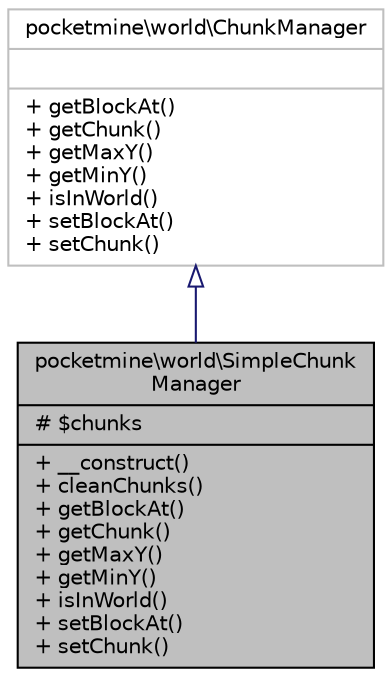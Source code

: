 digraph "pocketmine\world\SimpleChunkManager"
{
 // INTERACTIVE_SVG=YES
 // LATEX_PDF_SIZE
  edge [fontname="Helvetica",fontsize="10",labelfontname="Helvetica",labelfontsize="10"];
  node [fontname="Helvetica",fontsize="10",shape=record];
  Node1 [label="{pocketmine\\world\\SimpleChunk\lManager\n|# $chunks\l|+ __construct()\l+ cleanChunks()\l+ getBlockAt()\l+ getChunk()\l+ getMaxY()\l+ getMinY()\l+ isInWorld()\l+ setBlockAt()\l+ setChunk()\l}",height=0.2,width=0.4,color="black", fillcolor="grey75", style="filled", fontcolor="black",tooltip=" "];
  Node2 -> Node1 [dir="back",color="midnightblue",fontsize="10",style="solid",arrowtail="onormal",fontname="Helvetica"];
  Node2 [label="{pocketmine\\world\\ChunkManager\n||+ getBlockAt()\l+ getChunk()\l+ getMaxY()\l+ getMinY()\l+ isInWorld()\l+ setBlockAt()\l+ setChunk()\l}",height=0.2,width=0.4,color="grey75", fillcolor="white", style="filled",URL="$d0/d03/interfacepocketmine_1_1world_1_1_chunk_manager.html",tooltip=" "];
}
